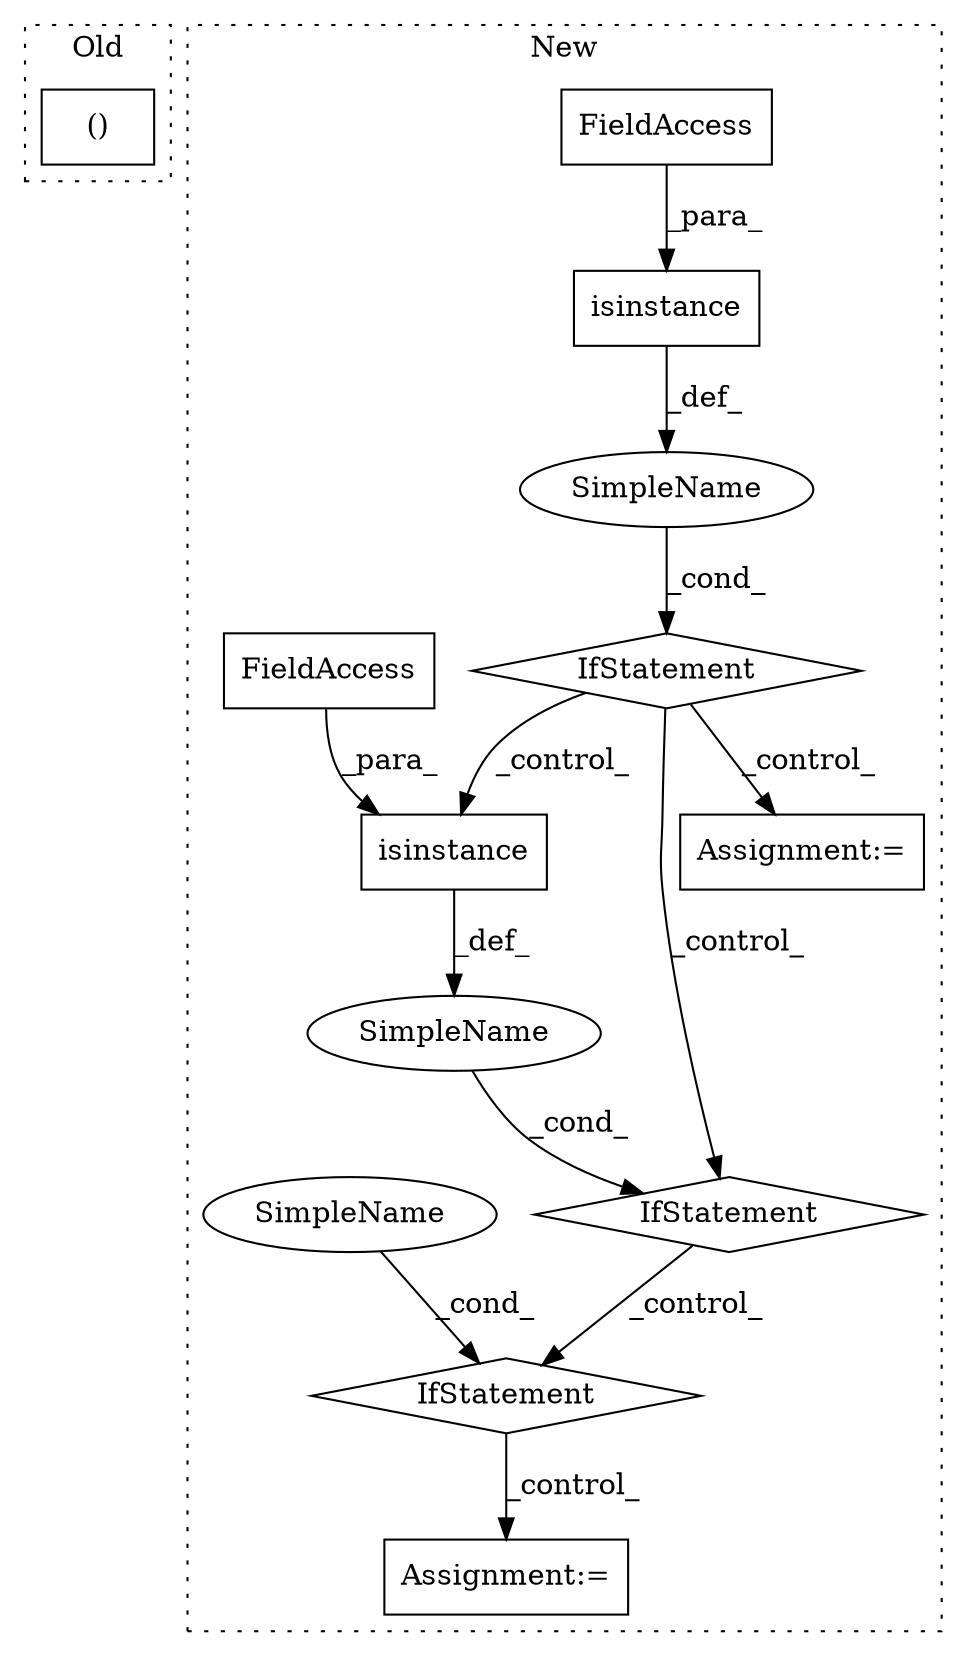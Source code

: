 digraph G {
subgraph cluster0 {
1 [label="()" a="106" s="3703" l="29" shape="box"];
label = "Old";
style="dotted";
}
subgraph cluster1 {
2 [label="isinstance" a="32" s="1745,1773" l="11,1" shape="box"];
3 [label="IfStatement" a="25" s="1741,1774" l="4,2" shape="diamond"];
4 [label="Assignment:=" a="7" s="2558" l="1" shape="box"];
5 [label="SimpleName" a="42" s="" l="" shape="ellipse"];
6 [label="FieldAccess" a="22" s="1763" l="10" shape="box"];
7 [label="Assignment:=" a="7" s="1825" l="1" shape="box"];
8 [label="IfStatement" a="25" s="2218,2261" l="4,2" shape="diamond"];
9 [label="SimpleName" a="42" s="" l="" shape="ellipse"];
10 [label="isinstance" a="32" s="2222,2260" l="11,1" shape="box"];
11 [label="FieldAccess" a="22" s="2240" l="20" shape="box"];
12 [label="IfStatement" a="25" s="2357,2412" l="12,2" shape="diamond"];
13 [label="SimpleName" a="42" s="" l="" shape="ellipse"];
label = "New";
style="dotted";
}
2 -> 5 [label="_def_"];
3 -> 7 [label="_control_"];
3 -> 8 [label="_control_"];
3 -> 10 [label="_control_"];
5 -> 3 [label="_cond_"];
6 -> 2 [label="_para_"];
8 -> 12 [label="_control_"];
9 -> 8 [label="_cond_"];
10 -> 9 [label="_def_"];
11 -> 10 [label="_para_"];
12 -> 4 [label="_control_"];
13 -> 12 [label="_cond_"];
}